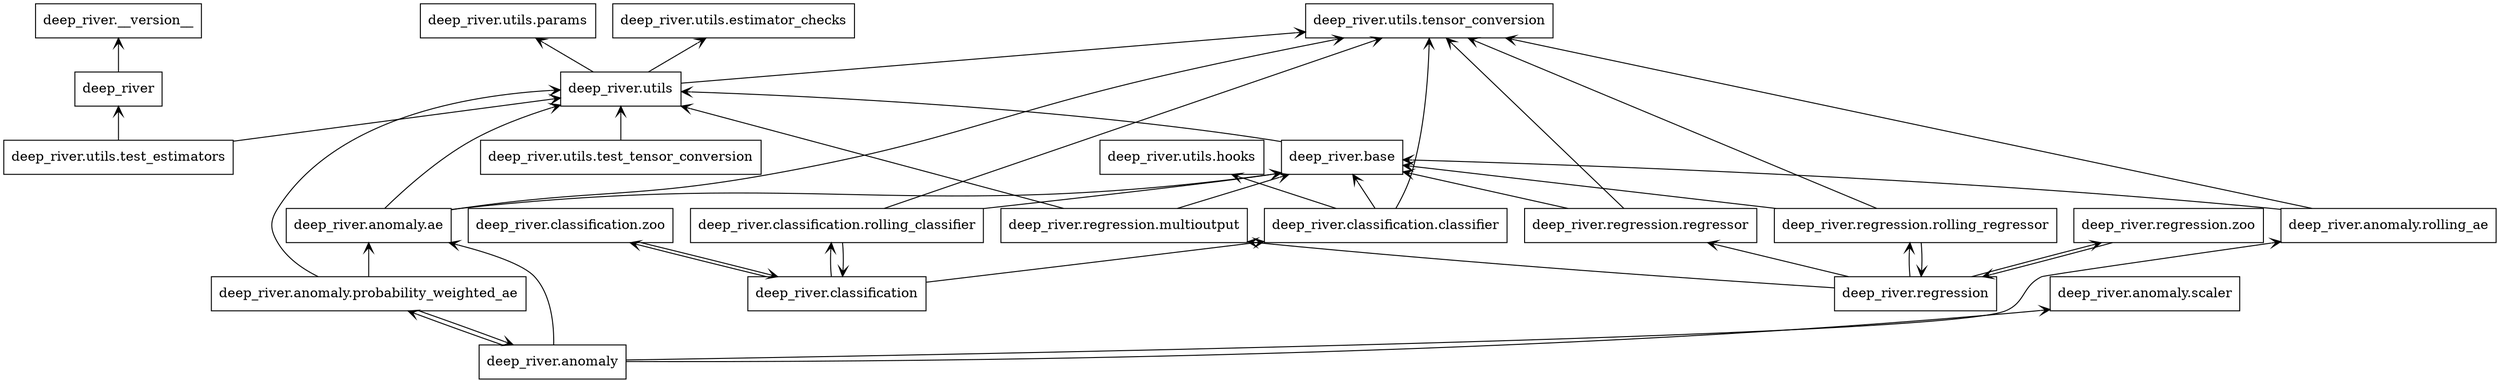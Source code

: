 digraph "packages" {
rankdir=BT
charset="utf-8"
"deep_river" [color="black", label=<deep_river>, shape="box", style="solid"];
"deep_river.__version__" [color="black", label=<deep_river.__version__>, shape="box", style="solid"];
"deep_river.anomaly" [color="black", label=<deep_river.anomaly>, shape="box", style="solid"];
"deep_river.anomaly.ae" [color="black", label=<deep_river.anomaly.ae>, shape="box", style="solid"];
"deep_river.anomaly.probability_weighted_ae" [color="black", label=<deep_river.anomaly.probability_weighted_ae>, shape="box", style="solid"];
"deep_river.anomaly.rolling_ae" [color="black", label=<deep_river.anomaly.rolling_ae>, shape="box", style="solid"];
"deep_river.anomaly.scaler" [color="black", label=<deep_river.anomaly.scaler>, shape="box", style="solid"];
"deep_river.base" [color="black", label=<deep_river.base>, shape="box", style="solid"];
"deep_river.classification" [color="black", label=<deep_river.classification>, shape="box", style="solid"];
"deep_river.classification.classifier" [color="black", label=<deep_river.classification.classifier>, shape="box", style="solid"];
"deep_river.classification.rolling_classifier" [color="black", label=<deep_river.classification.rolling_classifier>, shape="box", style="solid"];
"deep_river.classification.zoo" [color="black", label=<deep_river.classification.zoo>, shape="box", style="solid"];
"deep_river.regression" [color="black", label=<deep_river.regression>, shape="box", style="solid"];
"deep_river.regression.multioutput" [color="black", label=<deep_river.regression.multioutput>, shape="box", style="solid"];
"deep_river.regression.regressor" [color="black", label=<deep_river.regression.regressor>, shape="box", style="solid"];
"deep_river.regression.rolling_regressor" [color="black", label=<deep_river.regression.rolling_regressor>, shape="box", style="solid"];
"deep_river.regression.zoo" [color="black", label=<deep_river.regression.zoo>, shape="box", style="solid"];
"deep_river.utils" [color="black", label=<deep_river.utils>, shape="box", style="solid"];
"deep_river.utils.estimator_checks" [color="black", label=<deep_river.utils.estimator_checks>, shape="box", style="solid"];
"deep_river.utils.hooks" [color="black", label=<deep_river.utils.hooks>, shape="box", style="solid"];
"deep_river.utils.params" [color="black", label=<deep_river.utils.params>, shape="box", style="solid"];
"deep_river.utils.tensor_conversion" [color="black", label=<deep_river.utils.tensor_conversion>, shape="box", style="solid"];
"deep_river.utils.test_estimators" [color="black", label=<deep_river.utils.test_estimators>, shape="box", style="solid"];
"deep_river.utils.test_tensor_conversion" [color="black", label=<deep_river.utils.test_tensor_conversion>, shape="box", style="solid"];
"deep_river" -> "deep_river.__version__" [arrowhead="open", arrowtail="none"];
"deep_river.anomaly" -> "deep_river.anomaly.ae" [arrowhead="open", arrowtail="none"];
"deep_river.anomaly" -> "deep_river.anomaly.probability_weighted_ae" [arrowhead="open", arrowtail="none"];
"deep_river.anomaly" -> "deep_river.anomaly.rolling_ae" [arrowhead="open", arrowtail="none"];
"deep_river.anomaly" -> "deep_river.anomaly.scaler" [arrowhead="open", arrowtail="none"];
"deep_river.anomaly.ae" -> "deep_river.base" [arrowhead="open", arrowtail="none"];
"deep_river.anomaly.ae" -> "deep_river.utils" [arrowhead="open", arrowtail="none"];
"deep_river.anomaly.ae" -> "deep_river.utils.tensor_conversion" [arrowhead="open", arrowtail="none"];
"deep_river.anomaly.probability_weighted_ae" -> "deep_river.anomaly" [arrowhead="open", arrowtail="none"];
"deep_river.anomaly.probability_weighted_ae" -> "deep_river.anomaly.ae" [arrowhead="open", arrowtail="none"];
"deep_river.anomaly.probability_weighted_ae" -> "deep_river.utils" [arrowhead="open", arrowtail="none"];
"deep_river.anomaly.rolling_ae" -> "deep_river.base" [arrowhead="open", arrowtail="none"];
"deep_river.anomaly.rolling_ae" -> "deep_river.utils.tensor_conversion" [arrowhead="open", arrowtail="none"];
"deep_river.base" -> "deep_river.utils" [arrowhead="open", arrowtail="none"];
"deep_river.classification" -> "deep_river.classification.classifier" [arrowhead="open", arrowtail="none"];
"deep_river.classification" -> "deep_river.classification.rolling_classifier" [arrowhead="open", arrowtail="none"];
"deep_river.classification" -> "deep_river.classification.zoo" [arrowhead="open", arrowtail="none"];
"deep_river.classification.classifier" -> "deep_river.base" [arrowhead="open", arrowtail="none"];
"deep_river.classification.classifier" -> "deep_river.utils.hooks" [arrowhead="open", arrowtail="none"];
"deep_river.classification.classifier" -> "deep_river.utils.tensor_conversion" [arrowhead="open", arrowtail="none"];
"deep_river.classification.rolling_classifier" -> "deep_river.base" [arrowhead="open", arrowtail="none"];
"deep_river.classification.rolling_classifier" -> "deep_river.classification" [arrowhead="open", arrowtail="none"];
"deep_river.classification.rolling_classifier" -> "deep_river.utils.tensor_conversion" [arrowhead="open", arrowtail="none"];
"deep_river.classification.zoo" -> "deep_river.classification" [arrowhead="open", arrowtail="none"];
"deep_river.regression" -> "deep_river.regression.multioutput" [arrowhead="open", arrowtail="none"];
"deep_river.regression" -> "deep_river.regression.regressor" [arrowhead="open", arrowtail="none"];
"deep_river.regression" -> "deep_river.regression.rolling_regressor" [arrowhead="open", arrowtail="none"];
"deep_river.regression" -> "deep_river.regression.zoo" [arrowhead="open", arrowtail="none"];
"deep_river.regression.multioutput" -> "deep_river.base" [arrowhead="open", arrowtail="none"];
"deep_river.regression.multioutput" -> "deep_river.utils" [arrowhead="open", arrowtail="none"];
"deep_river.regression.regressor" -> "deep_river.base" [arrowhead="open", arrowtail="none"];
"deep_river.regression.regressor" -> "deep_river.utils.tensor_conversion" [arrowhead="open", arrowtail="none"];
"deep_river.regression.rolling_regressor" -> "deep_river.base" [arrowhead="open", arrowtail="none"];
"deep_river.regression.rolling_regressor" -> "deep_river.regression" [arrowhead="open", arrowtail="none"];
"deep_river.regression.rolling_regressor" -> "deep_river.utils.tensor_conversion" [arrowhead="open", arrowtail="none"];
"deep_river.regression.zoo" -> "deep_river.regression" [arrowhead="open", arrowtail="none"];
"deep_river.utils" -> "deep_river.utils.estimator_checks" [arrowhead="open", arrowtail="none"];
"deep_river.utils" -> "deep_river.utils.params" [arrowhead="open", arrowtail="none"];
"deep_river.utils" -> "deep_river.utils.tensor_conversion" [arrowhead="open", arrowtail="none"];
"deep_river.utils.test_estimators" -> "deep_river" [arrowhead="open", arrowtail="none"];
"deep_river.utils.test_estimators" -> "deep_river.utils" [arrowhead="open", arrowtail="none"];
"deep_river.utils.test_tensor_conversion" -> "deep_river.utils" [arrowhead="open", arrowtail="none"];
}
